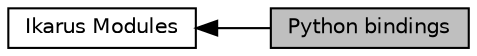 digraph "Python bindings"
{
  edge [fontname="Helvetica",fontsize="10",labelfontname="Helvetica",labelfontsize="10"];
  node [fontname="Helvetica",fontsize="10",shape=box];
  rankdir=LR;
  Node2 [label="Ikarus Modules",height=0.2,width=0.4,color="black", fillcolor="white", style="filled",URL="$a00306.html",tooltip="All Ikarus modules."];
  Node1 [label="Python bindings",height=0.2,width=0.4,color="black", fillcolor="grey75", style="filled", fontcolor="black",tooltip="Header for Python Bindings."];
  Node2->Node1 [shape=plaintext, dir="back", style="solid"];
}
